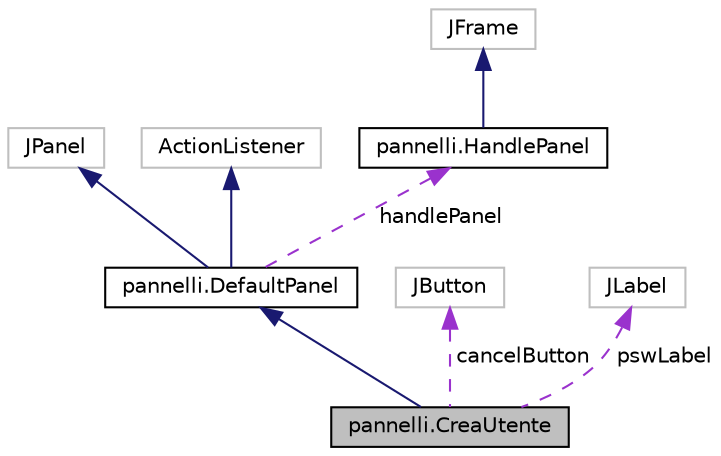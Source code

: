 digraph "pannelli.CreaUtente"
{
  edge [fontname="Helvetica",fontsize="10",labelfontname="Helvetica",labelfontsize="10"];
  node [fontname="Helvetica",fontsize="10",shape=record];
  Node1 [label="pannelli.CreaUtente",height=0.2,width=0.4,color="black", fillcolor="grey75", style="filled", fontcolor="black"];
  Node2 -> Node1 [dir="back",color="midnightblue",fontsize="10",style="solid",fontname="Helvetica"];
  Node2 [label="pannelli.DefaultPanel",height=0.2,width=0.4,color="black", fillcolor="white", style="filled",URL="$classpannelli_1_1DefaultPanel.html",tooltip="classe che implementa il pannello di default dal quale tutti i pannelli del progetto estendo direttam..."];
  Node3 -> Node2 [dir="back",color="midnightblue",fontsize="10",style="solid",fontname="Helvetica"];
  Node3 [label="JPanel",height=0.2,width=0.4,color="grey75", fillcolor="white", style="filled"];
  Node4 -> Node2 [dir="back",color="midnightblue",fontsize="10",style="solid",fontname="Helvetica"];
  Node4 [label="ActionListener",height=0.2,width=0.4,color="grey75", fillcolor="white", style="filled"];
  Node5 -> Node2 [dir="back",color="darkorchid3",fontsize="10",style="dashed",label=" handlePanel" ,fontname="Helvetica"];
  Node5 [label="pannelli.HandlePanel",height=0.2,width=0.4,color="black", fillcolor="white", style="filled",URL="$classpannelli_1_1HandlePanel.html",tooltip="classe che implementa il pannello che gestisce tutti i pannelli e a seconda del bisogno cambi da un p..."];
  Node6 -> Node5 [dir="back",color="midnightblue",fontsize="10",style="solid",fontname="Helvetica"];
  Node6 [label="JFrame",height=0.2,width=0.4,color="grey75", fillcolor="white", style="filled"];
  Node7 -> Node1 [dir="back",color="darkorchid3",fontsize="10",style="dashed",label=" cancelButton" ,fontname="Helvetica"];
  Node7 [label="JButton",height=0.2,width=0.4,color="grey75", fillcolor="white", style="filled"];
  Node8 -> Node1 [dir="back",color="darkorchid3",fontsize="10",style="dashed",label=" pswLabel" ,fontname="Helvetica"];
  Node8 [label="JLabel",height=0.2,width=0.4,color="grey75", fillcolor="white", style="filled"];
}
